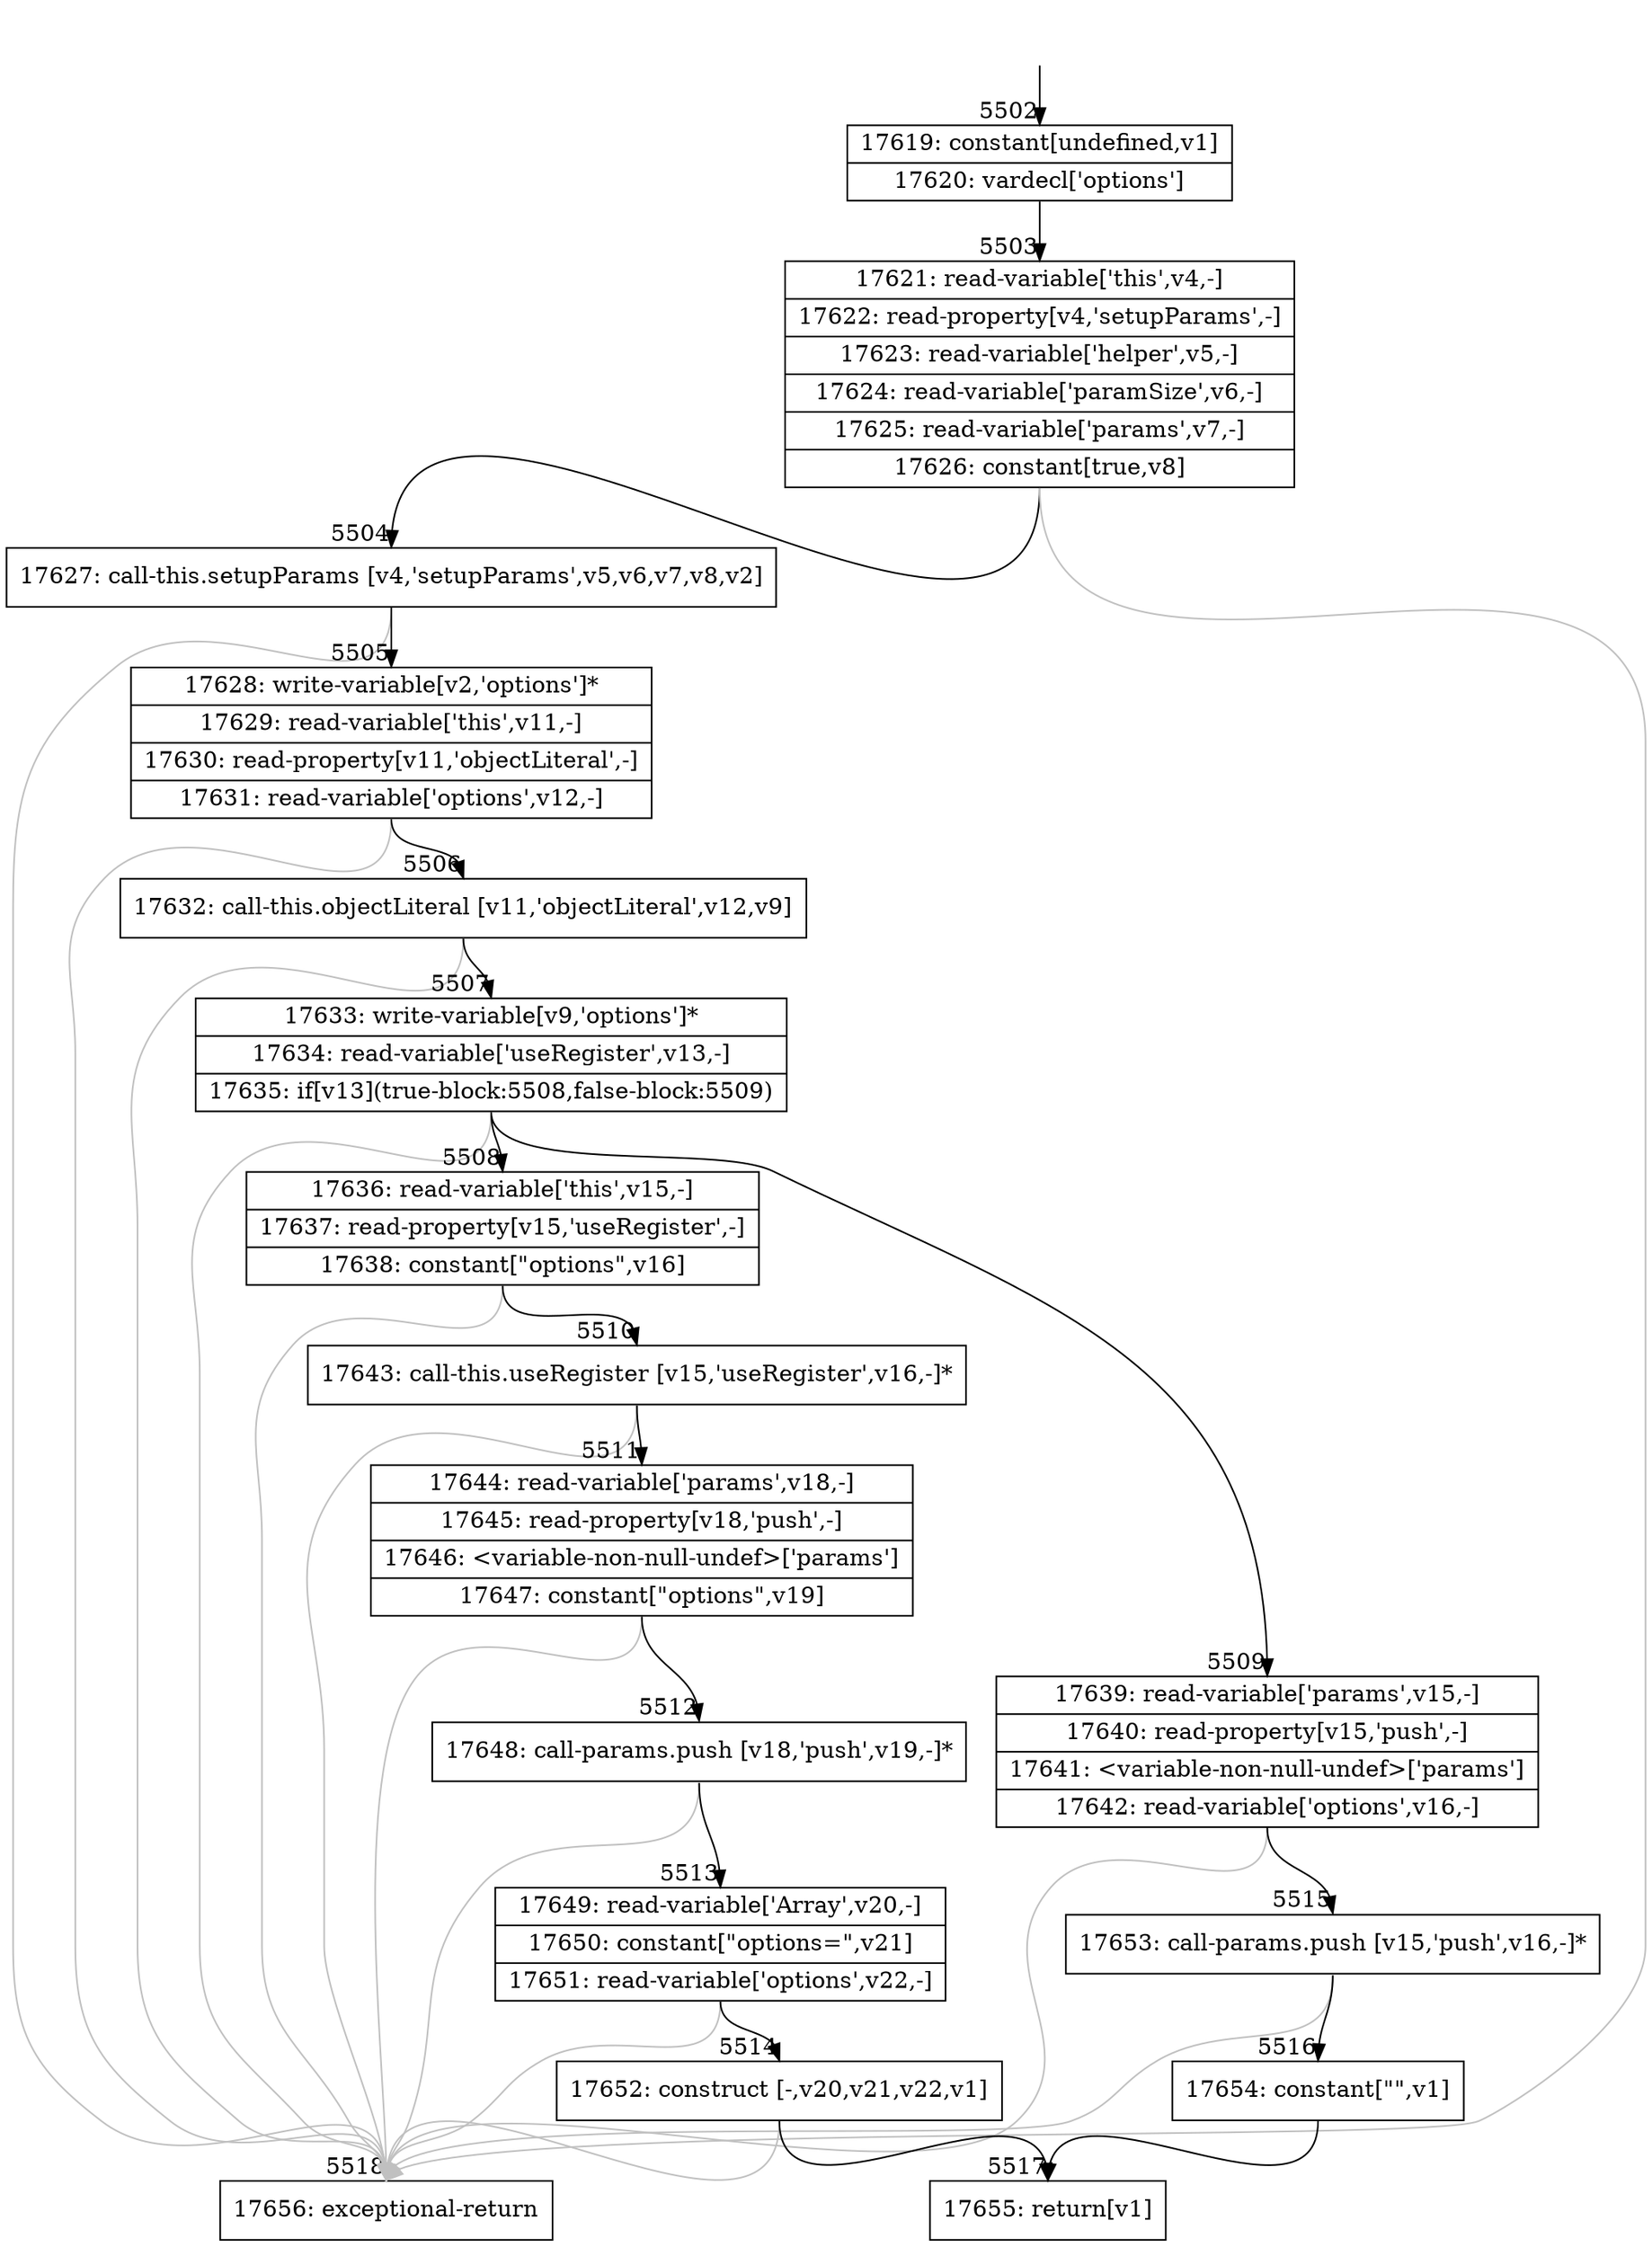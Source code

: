 digraph {
rankdir="TD"
BB_entry263[shape=none,label=""];
BB_entry263 -> BB5502 [tailport=s, headport=n, headlabel="    5502"]
BB5502 [shape=record label="{17619: constant[undefined,v1]|17620: vardecl['options']}" ] 
BB5502 -> BB5503 [tailport=s, headport=n, headlabel="      5503"]
BB5503 [shape=record label="{17621: read-variable['this',v4,-]|17622: read-property[v4,'setupParams',-]|17623: read-variable['helper',v5,-]|17624: read-variable['paramSize',v6,-]|17625: read-variable['params',v7,-]|17626: constant[true,v8]}" ] 
BB5503 -> BB5504 [tailport=s, headport=n, headlabel="      5504"]
BB5503 -> BB5518 [tailport=s, headport=n, color=gray, headlabel="      5518"]
BB5504 [shape=record label="{17627: call-this.setupParams [v4,'setupParams',v5,v6,v7,v8,v2]}" ] 
BB5504 -> BB5505 [tailport=s, headport=n, headlabel="      5505"]
BB5504 -> BB5518 [tailport=s, headport=n, color=gray]
BB5505 [shape=record label="{17628: write-variable[v2,'options']*|17629: read-variable['this',v11,-]|17630: read-property[v11,'objectLiteral',-]|17631: read-variable['options',v12,-]}" ] 
BB5505 -> BB5506 [tailport=s, headport=n, headlabel="      5506"]
BB5505 -> BB5518 [tailport=s, headport=n, color=gray]
BB5506 [shape=record label="{17632: call-this.objectLiteral [v11,'objectLiteral',v12,v9]}" ] 
BB5506 -> BB5507 [tailport=s, headport=n, headlabel="      5507"]
BB5506 -> BB5518 [tailport=s, headport=n, color=gray]
BB5507 [shape=record label="{17633: write-variable[v9,'options']*|17634: read-variable['useRegister',v13,-]|17635: if[v13](true-block:5508,false-block:5509)}" ] 
BB5507 -> BB5508 [tailport=s, headport=n, headlabel="      5508"]
BB5507 -> BB5509 [tailport=s, headport=n, headlabel="      5509"]
BB5507 -> BB5518 [tailport=s, headport=n, color=gray]
BB5508 [shape=record label="{17636: read-variable['this',v15,-]|17637: read-property[v15,'useRegister',-]|17638: constant[\"options\",v16]}" ] 
BB5508 -> BB5510 [tailport=s, headport=n, headlabel="      5510"]
BB5508 -> BB5518 [tailport=s, headport=n, color=gray]
BB5509 [shape=record label="{17639: read-variable['params',v15,-]|17640: read-property[v15,'push',-]|17641: \<variable-non-null-undef\>['params']|17642: read-variable['options',v16,-]}" ] 
BB5509 -> BB5515 [tailport=s, headport=n, headlabel="      5515"]
BB5509 -> BB5518 [tailport=s, headport=n, color=gray]
BB5510 [shape=record label="{17643: call-this.useRegister [v15,'useRegister',v16,-]*}" ] 
BB5510 -> BB5511 [tailport=s, headport=n, headlabel="      5511"]
BB5510 -> BB5518 [tailport=s, headport=n, color=gray]
BB5511 [shape=record label="{17644: read-variable['params',v18,-]|17645: read-property[v18,'push',-]|17646: \<variable-non-null-undef\>['params']|17647: constant[\"options\",v19]}" ] 
BB5511 -> BB5512 [tailport=s, headport=n, headlabel="      5512"]
BB5511 -> BB5518 [tailport=s, headport=n, color=gray]
BB5512 [shape=record label="{17648: call-params.push [v18,'push',v19,-]*}" ] 
BB5512 -> BB5513 [tailport=s, headport=n, headlabel="      5513"]
BB5512 -> BB5518 [tailport=s, headport=n, color=gray]
BB5513 [shape=record label="{17649: read-variable['Array',v20,-]|17650: constant[\"options=\",v21]|17651: read-variable['options',v22,-]}" ] 
BB5513 -> BB5514 [tailport=s, headport=n, headlabel="      5514"]
BB5513 -> BB5518 [tailport=s, headport=n, color=gray]
BB5514 [shape=record label="{17652: construct [-,v20,v21,v22,v1]}" ] 
BB5514 -> BB5517 [tailport=s, headport=n, headlabel="      5517"]
BB5514 -> BB5518 [tailport=s, headport=n, color=gray]
BB5515 [shape=record label="{17653: call-params.push [v15,'push',v16,-]*}" ] 
BB5515 -> BB5516 [tailport=s, headport=n, headlabel="      5516"]
BB5515 -> BB5518 [tailport=s, headport=n, color=gray]
BB5516 [shape=record label="{17654: constant[\"\",v1]}" ] 
BB5516 -> BB5517 [tailport=s, headport=n]
BB5517 [shape=record label="{17655: return[v1]}" ] 
BB5518 [shape=record label="{17656: exceptional-return}" ] 
//#$~ 3630
}
